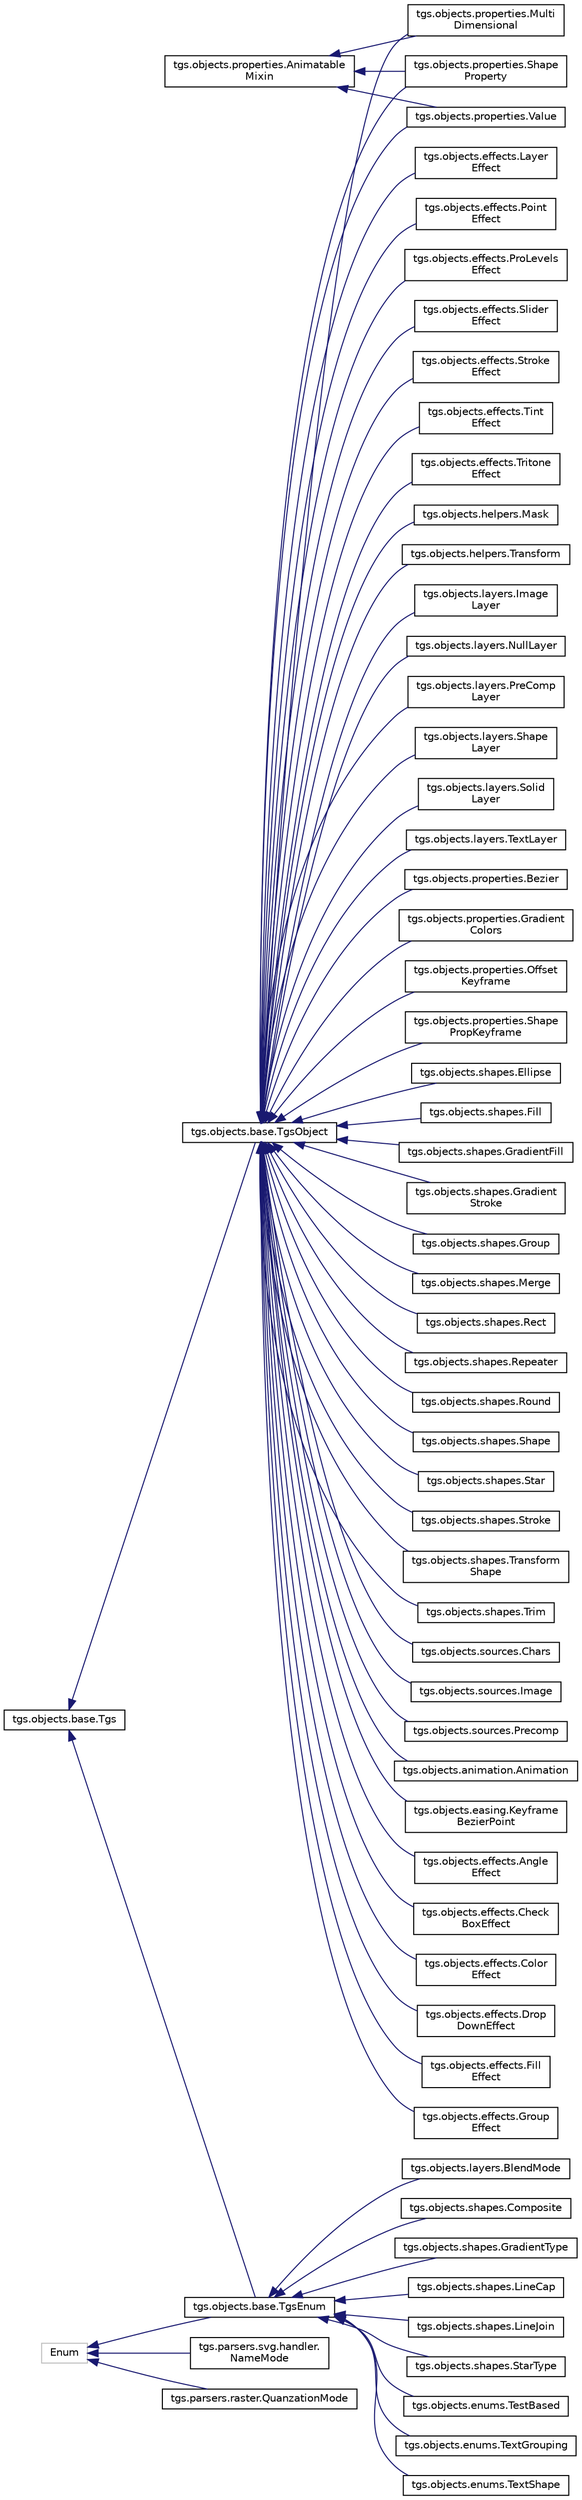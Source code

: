 digraph "Graphical Class Hierarchy"
{
  edge [fontname="Helvetica",fontsize="10",labelfontname="Helvetica",labelfontsize="10"];
  node [fontname="Helvetica",fontsize="10",shape=record];
  rankdir="LR";
  Node98 [label="tgs.objects.properties.Animatable\lMixin",height=0.2,width=0.4,color="black", fillcolor="white", style="filled",URL="$classtgs_1_1objects_1_1properties_1_1AnimatableMixin.html"];
  Node98 -> Node37 [dir="back",color="midnightblue",fontsize="10",style="solid",fontname="Helvetica"];
  Node37 [label="tgs.objects.properties.Multi\lDimensional",height=0.2,width=0.4,color="black", fillcolor="white", style="filled",URL="$classtgs_1_1objects_1_1properties_1_1MultiDimensional.html"];
  Node98 -> Node39 [dir="back",color="midnightblue",fontsize="10",style="solid",fontname="Helvetica"];
  Node39 [label="tgs.objects.properties.Shape\lProperty",height=0.2,width=0.4,color="black", fillcolor="white", style="filled",URL="$classtgs_1_1objects_1_1properties_1_1ShapeProperty.html"];
  Node98 -> Node41 [dir="back",color="midnightblue",fontsize="10",style="solid",fontname="Helvetica"];
  Node41 [label="tgs.objects.properties.Value",height=0.2,width=0.4,color="black", fillcolor="white", style="filled",URL="$classtgs_1_1objects_1_1properties_1_1Value.html"];
  Node87 [label="Enum",height=0.2,width=0.4,color="grey75", fillcolor="white", style="filled"];
  Node87 -> Node1 [dir="back",color="midnightblue",fontsize="10",style="solid",fontname="Helvetica"];
  Node1 [label="tgs.objects.base.TgsEnum",height=0.2,width=0.4,color="black", fillcolor="white", style="filled",URL="$classtgs_1_1objects_1_1base_1_1TgsEnum.html"];
  Node1 -> Node2 [dir="back",color="midnightblue",fontsize="10",style="solid",fontname="Helvetica"];
  Node2 [label="tgs.objects.enums.TestBased",height=0.2,width=0.4,color="black", fillcolor="white", style="filled",URL="$classtgs_1_1objects_1_1enums_1_1TestBased.html"];
  Node1 -> Node3 [dir="back",color="midnightblue",fontsize="10",style="solid",fontname="Helvetica"];
  Node3 [label="tgs.objects.enums.TextGrouping",height=0.2,width=0.4,color="black", fillcolor="white", style="filled",URL="$classtgs_1_1objects_1_1enums_1_1TextGrouping.html"];
  Node1 -> Node4 [dir="back",color="midnightblue",fontsize="10",style="solid",fontname="Helvetica"];
  Node4 [label="tgs.objects.enums.TextShape",height=0.2,width=0.4,color="black", fillcolor="white", style="filled",URL="$classtgs_1_1objects_1_1enums_1_1TextShape.html"];
  Node1 -> Node5 [dir="back",color="midnightblue",fontsize="10",style="solid",fontname="Helvetica"];
  Node5 [label="tgs.objects.layers.BlendMode",height=0.2,width=0.4,color="black", fillcolor="white", style="filled",URL="$classtgs_1_1objects_1_1layers_1_1BlendMode.html"];
  Node1 -> Node6 [dir="back",color="midnightblue",fontsize="10",style="solid",fontname="Helvetica"];
  Node6 [label="tgs.objects.shapes.Composite",height=0.2,width=0.4,color="black", fillcolor="white", style="filled",URL="$classtgs_1_1objects_1_1shapes_1_1Composite.html"];
  Node1 -> Node7 [dir="back",color="midnightblue",fontsize="10",style="solid",fontname="Helvetica"];
  Node7 [label="tgs.objects.shapes.GradientType",height=0.2,width=0.4,color="black", fillcolor="white", style="filled",URL="$classtgs_1_1objects_1_1shapes_1_1GradientType.html"];
  Node1 -> Node8 [dir="back",color="midnightblue",fontsize="10",style="solid",fontname="Helvetica"];
  Node8 [label="tgs.objects.shapes.LineCap",height=0.2,width=0.4,color="black", fillcolor="white", style="filled",URL="$classtgs_1_1objects_1_1shapes_1_1LineCap.html"];
  Node1 -> Node9 [dir="back",color="midnightblue",fontsize="10",style="solid",fontname="Helvetica"];
  Node9 [label="tgs.objects.shapes.LineJoin",height=0.2,width=0.4,color="black", fillcolor="white", style="filled",URL="$classtgs_1_1objects_1_1shapes_1_1LineJoin.html"];
  Node1 -> Node10 [dir="back",color="midnightblue",fontsize="10",style="solid",fontname="Helvetica"];
  Node10 [label="tgs.objects.shapes.StarType",height=0.2,width=0.4,color="black", fillcolor="white", style="filled",URL="$classtgs_1_1objects_1_1shapes_1_1StarType.html"];
  Node87 -> Node88 [dir="back",color="midnightblue",fontsize="10",style="solid",fontname="Helvetica"];
  Node88 [label="tgs.parsers.raster.QuanzationMode",height=0.2,width=0.4,color="black", fillcolor="white", style="filled",URL="$classtgs_1_1parsers_1_1raster_1_1QuanzationMode.html"];
  Node87 -> Node89 [dir="back",color="midnightblue",fontsize="10",style="solid",fontname="Helvetica"];
  Node89 [label="tgs.parsers.svg.handler.\lNameMode",height=0.2,width=0.4,color="black", fillcolor="white", style="filled",URL="$classtgs_1_1parsers_1_1svg_1_1handler_1_1NameMode.html"];
  Node0 [label="tgs.objects.base.Tgs",height=0.2,width=0.4,color="black", fillcolor="white", style="filled",URL="$classtgs_1_1objects_1_1base_1_1Tgs.html"];
  Node0 -> Node1 [dir="back",color="midnightblue",fontsize="10",style="solid",fontname="Helvetica"];
  Node0 -> Node11 [dir="back",color="midnightblue",fontsize="10",style="solid",fontname="Helvetica"];
  Node11 [label="tgs.objects.base.TgsObject",height=0.2,width=0.4,color="black", fillcolor="white", style="filled",URL="$classtgs_1_1objects_1_1base_1_1TgsObject.html"];
  Node11 -> Node12 [dir="back",color="midnightblue",fontsize="10",style="solid",fontname="Helvetica"];
  Node12 [label="tgs.objects.animation.Animation",height=0.2,width=0.4,color="black", fillcolor="white", style="filled",URL="$classtgs_1_1objects_1_1animation_1_1Animation.html"];
  Node11 -> Node13 [dir="back",color="midnightblue",fontsize="10",style="solid",fontname="Helvetica"];
  Node13 [label="tgs.objects.easing.Keyframe\lBezierPoint",height=0.2,width=0.4,color="black", fillcolor="white", style="filled",URL="$classtgs_1_1objects_1_1easing_1_1KeyframeBezierPoint.html"];
  Node11 -> Node14 [dir="back",color="midnightblue",fontsize="10",style="solid",fontname="Helvetica"];
  Node14 [label="tgs.objects.effects.Angle\lEffect",height=0.2,width=0.4,color="black", fillcolor="white", style="filled",URL="$classtgs_1_1objects_1_1effects_1_1AngleEffect.html"];
  Node11 -> Node15 [dir="back",color="midnightblue",fontsize="10",style="solid",fontname="Helvetica"];
  Node15 [label="tgs.objects.effects.Check\lBoxEffect",height=0.2,width=0.4,color="black", fillcolor="white", style="filled",URL="$classtgs_1_1objects_1_1effects_1_1CheckBoxEffect.html"];
  Node11 -> Node16 [dir="back",color="midnightblue",fontsize="10",style="solid",fontname="Helvetica"];
  Node16 [label="tgs.objects.effects.Color\lEffect",height=0.2,width=0.4,color="black", fillcolor="white", style="filled",URL="$classtgs_1_1objects_1_1effects_1_1ColorEffect.html"];
  Node11 -> Node17 [dir="back",color="midnightblue",fontsize="10",style="solid",fontname="Helvetica"];
  Node17 [label="tgs.objects.effects.Drop\lDownEffect",height=0.2,width=0.4,color="black", fillcolor="white", style="filled",URL="$classtgs_1_1objects_1_1effects_1_1DropDownEffect.html"];
  Node11 -> Node18 [dir="back",color="midnightblue",fontsize="10",style="solid",fontname="Helvetica"];
  Node18 [label="tgs.objects.effects.Fill\lEffect",height=0.2,width=0.4,color="black", fillcolor="white", style="filled",URL="$classtgs_1_1objects_1_1effects_1_1FillEffect.html"];
  Node11 -> Node19 [dir="back",color="midnightblue",fontsize="10",style="solid",fontname="Helvetica"];
  Node19 [label="tgs.objects.effects.Group\lEffect",height=0.2,width=0.4,color="black", fillcolor="white", style="filled",URL="$classtgs_1_1objects_1_1effects_1_1GroupEffect.html"];
  Node11 -> Node20 [dir="back",color="midnightblue",fontsize="10",style="solid",fontname="Helvetica"];
  Node20 [label="tgs.objects.effects.Layer\lEffect",height=0.2,width=0.4,color="black", fillcolor="white", style="filled",URL="$classtgs_1_1objects_1_1effects_1_1LayerEffect.html"];
  Node11 -> Node21 [dir="back",color="midnightblue",fontsize="10",style="solid",fontname="Helvetica"];
  Node21 [label="tgs.objects.effects.Point\lEffect",height=0.2,width=0.4,color="black", fillcolor="white", style="filled",URL="$classtgs_1_1objects_1_1effects_1_1PointEffect.html"];
  Node11 -> Node22 [dir="back",color="midnightblue",fontsize="10",style="solid",fontname="Helvetica"];
  Node22 [label="tgs.objects.effects.ProLevels\lEffect",height=0.2,width=0.4,color="black", fillcolor="white", style="filled",URL="$classtgs_1_1objects_1_1effects_1_1ProLevelsEffect.html"];
  Node11 -> Node23 [dir="back",color="midnightblue",fontsize="10",style="solid",fontname="Helvetica"];
  Node23 [label="tgs.objects.effects.Slider\lEffect",height=0.2,width=0.4,color="black", fillcolor="white", style="filled",URL="$classtgs_1_1objects_1_1effects_1_1SliderEffect.html"];
  Node11 -> Node24 [dir="back",color="midnightblue",fontsize="10",style="solid",fontname="Helvetica"];
  Node24 [label="tgs.objects.effects.Stroke\lEffect",height=0.2,width=0.4,color="black", fillcolor="white", style="filled",URL="$classtgs_1_1objects_1_1effects_1_1StrokeEffect.html"];
  Node11 -> Node25 [dir="back",color="midnightblue",fontsize="10",style="solid",fontname="Helvetica"];
  Node25 [label="tgs.objects.effects.Tint\lEffect",height=0.2,width=0.4,color="black", fillcolor="white", style="filled",URL="$classtgs_1_1objects_1_1effects_1_1TintEffect.html"];
  Node11 -> Node26 [dir="back",color="midnightblue",fontsize="10",style="solid",fontname="Helvetica"];
  Node26 [label="tgs.objects.effects.Tritone\lEffect",height=0.2,width=0.4,color="black", fillcolor="white", style="filled",URL="$classtgs_1_1objects_1_1effects_1_1TritoneEffect.html"];
  Node11 -> Node27 [dir="back",color="midnightblue",fontsize="10",style="solid",fontname="Helvetica"];
  Node27 [label="tgs.objects.helpers.Mask",height=0.2,width=0.4,color="black", fillcolor="white", style="filled",URL="$classtgs_1_1objects_1_1helpers_1_1Mask.html"];
  Node11 -> Node28 [dir="back",color="midnightblue",fontsize="10",style="solid",fontname="Helvetica"];
  Node28 [label="tgs.objects.helpers.Transform",height=0.2,width=0.4,color="black", fillcolor="white", style="filled",URL="$classtgs_1_1objects_1_1helpers_1_1Transform.html"];
  Node11 -> Node29 [dir="back",color="midnightblue",fontsize="10",style="solid",fontname="Helvetica"];
  Node29 [label="tgs.objects.layers.Image\lLayer",height=0.2,width=0.4,color="black", fillcolor="white", style="filled",URL="$classtgs_1_1objects_1_1layers_1_1ImageLayer.html"];
  Node11 -> Node30 [dir="back",color="midnightblue",fontsize="10",style="solid",fontname="Helvetica"];
  Node30 [label="tgs.objects.layers.NullLayer",height=0.2,width=0.4,color="black", fillcolor="white", style="filled",URL="$classtgs_1_1objects_1_1layers_1_1NullLayer.html"];
  Node11 -> Node31 [dir="back",color="midnightblue",fontsize="10",style="solid",fontname="Helvetica"];
  Node31 [label="tgs.objects.layers.PreComp\lLayer",height=0.2,width=0.4,color="black", fillcolor="white", style="filled",URL="$classtgs_1_1objects_1_1layers_1_1PreCompLayer.html"];
  Node11 -> Node32 [dir="back",color="midnightblue",fontsize="10",style="solid",fontname="Helvetica"];
  Node32 [label="tgs.objects.layers.Shape\lLayer",height=0.2,width=0.4,color="black", fillcolor="white", style="filled",URL="$classtgs_1_1objects_1_1layers_1_1ShapeLayer.html"];
  Node11 -> Node33 [dir="back",color="midnightblue",fontsize="10",style="solid",fontname="Helvetica"];
  Node33 [label="tgs.objects.layers.Solid\lLayer",height=0.2,width=0.4,color="black", fillcolor="white", style="filled",URL="$classtgs_1_1objects_1_1layers_1_1SolidLayer.html"];
  Node11 -> Node34 [dir="back",color="midnightblue",fontsize="10",style="solid",fontname="Helvetica"];
  Node34 [label="tgs.objects.layers.TextLayer",height=0.2,width=0.4,color="black", fillcolor="white", style="filled",URL="$classtgs_1_1objects_1_1layers_1_1TextLayer.html"];
  Node11 -> Node35 [dir="back",color="midnightblue",fontsize="10",style="solid",fontname="Helvetica"];
  Node35 [label="tgs.objects.properties.Bezier",height=0.2,width=0.4,color="black", fillcolor="white", style="filled",URL="$classtgs_1_1objects_1_1properties_1_1Bezier.html"];
  Node11 -> Node36 [dir="back",color="midnightblue",fontsize="10",style="solid",fontname="Helvetica"];
  Node36 [label="tgs.objects.properties.Gradient\lColors",height=0.2,width=0.4,color="black", fillcolor="white", style="filled",URL="$classtgs_1_1objects_1_1properties_1_1GradientColors.html"];
  Node11 -> Node37 [dir="back",color="midnightblue",fontsize="10",style="solid",fontname="Helvetica"];
  Node11 -> Node38 [dir="back",color="midnightblue",fontsize="10",style="solid",fontname="Helvetica"];
  Node38 [label="tgs.objects.properties.Offset\lKeyframe",height=0.2,width=0.4,color="black", fillcolor="white", style="filled",URL="$classtgs_1_1objects_1_1properties_1_1OffsetKeyframe.html"];
  Node11 -> Node39 [dir="back",color="midnightblue",fontsize="10",style="solid",fontname="Helvetica"];
  Node11 -> Node40 [dir="back",color="midnightblue",fontsize="10",style="solid",fontname="Helvetica"];
  Node40 [label="tgs.objects.properties.Shape\lPropKeyframe",height=0.2,width=0.4,color="black", fillcolor="white", style="filled",URL="$classtgs_1_1objects_1_1properties_1_1ShapePropKeyframe.html"];
  Node11 -> Node41 [dir="back",color="midnightblue",fontsize="10",style="solid",fontname="Helvetica"];
  Node11 -> Node42 [dir="back",color="midnightblue",fontsize="10",style="solid",fontname="Helvetica"];
  Node42 [label="tgs.objects.shapes.Ellipse",height=0.2,width=0.4,color="black", fillcolor="white", style="filled",URL="$classtgs_1_1objects_1_1shapes_1_1Ellipse.html"];
  Node11 -> Node43 [dir="back",color="midnightblue",fontsize="10",style="solid",fontname="Helvetica"];
  Node43 [label="tgs.objects.shapes.Fill",height=0.2,width=0.4,color="black", fillcolor="white", style="filled",URL="$classtgs_1_1objects_1_1shapes_1_1Fill.html"];
  Node11 -> Node44 [dir="back",color="midnightblue",fontsize="10",style="solid",fontname="Helvetica"];
  Node44 [label="tgs.objects.shapes.GradientFill",height=0.2,width=0.4,color="black", fillcolor="white", style="filled",URL="$classtgs_1_1objects_1_1shapes_1_1GradientFill.html"];
  Node11 -> Node45 [dir="back",color="midnightblue",fontsize="10",style="solid",fontname="Helvetica"];
  Node45 [label="tgs.objects.shapes.Gradient\lStroke",height=0.2,width=0.4,color="black", fillcolor="white", style="filled",URL="$classtgs_1_1objects_1_1shapes_1_1GradientStroke.html"];
  Node11 -> Node46 [dir="back",color="midnightblue",fontsize="10",style="solid",fontname="Helvetica"];
  Node46 [label="tgs.objects.shapes.Group",height=0.2,width=0.4,color="black", fillcolor="white", style="filled",URL="$classtgs_1_1objects_1_1shapes_1_1Group.html"];
  Node11 -> Node47 [dir="back",color="midnightblue",fontsize="10",style="solid",fontname="Helvetica"];
  Node47 [label="tgs.objects.shapes.Merge",height=0.2,width=0.4,color="black", fillcolor="white", style="filled",URL="$classtgs_1_1objects_1_1shapes_1_1Merge.html"];
  Node11 -> Node48 [dir="back",color="midnightblue",fontsize="10",style="solid",fontname="Helvetica"];
  Node48 [label="tgs.objects.shapes.Rect",height=0.2,width=0.4,color="black", fillcolor="white", style="filled",URL="$classtgs_1_1objects_1_1shapes_1_1Rect.html"];
  Node11 -> Node49 [dir="back",color="midnightblue",fontsize="10",style="solid",fontname="Helvetica"];
  Node49 [label="tgs.objects.shapes.Repeater",height=0.2,width=0.4,color="black", fillcolor="white", style="filled",URL="$classtgs_1_1objects_1_1shapes_1_1Repeater.html"];
  Node11 -> Node50 [dir="back",color="midnightblue",fontsize="10",style="solid",fontname="Helvetica"];
  Node50 [label="tgs.objects.shapes.Round",height=0.2,width=0.4,color="black", fillcolor="white", style="filled",URL="$classtgs_1_1objects_1_1shapes_1_1Round.html"];
  Node11 -> Node51 [dir="back",color="midnightblue",fontsize="10",style="solid",fontname="Helvetica"];
  Node51 [label="tgs.objects.shapes.Shape",height=0.2,width=0.4,color="black", fillcolor="white", style="filled",URL="$classtgs_1_1objects_1_1shapes_1_1Shape.html"];
  Node11 -> Node52 [dir="back",color="midnightblue",fontsize="10",style="solid",fontname="Helvetica"];
  Node52 [label="tgs.objects.shapes.Star",height=0.2,width=0.4,color="black", fillcolor="white", style="filled",URL="$classtgs_1_1objects_1_1shapes_1_1Star.html"];
  Node11 -> Node53 [dir="back",color="midnightblue",fontsize="10",style="solid",fontname="Helvetica"];
  Node53 [label="tgs.objects.shapes.Stroke",height=0.2,width=0.4,color="black", fillcolor="white", style="filled",URL="$classtgs_1_1objects_1_1shapes_1_1Stroke.html"];
  Node11 -> Node54 [dir="back",color="midnightblue",fontsize="10",style="solid",fontname="Helvetica"];
  Node54 [label="tgs.objects.shapes.Transform\lShape",height=0.2,width=0.4,color="black", fillcolor="white", style="filled",URL="$classtgs_1_1objects_1_1shapes_1_1TransformShape.html"];
  Node11 -> Node55 [dir="back",color="midnightblue",fontsize="10",style="solid",fontname="Helvetica"];
  Node55 [label="tgs.objects.shapes.Trim",height=0.2,width=0.4,color="black", fillcolor="white", style="filled",URL="$classtgs_1_1objects_1_1shapes_1_1Trim.html"];
  Node11 -> Node56 [dir="back",color="midnightblue",fontsize="10",style="solid",fontname="Helvetica"];
  Node56 [label="tgs.objects.sources.Chars",height=0.2,width=0.4,color="black", fillcolor="white", style="filled",URL="$classtgs_1_1objects_1_1sources_1_1Chars.html"];
  Node11 -> Node57 [dir="back",color="midnightblue",fontsize="10",style="solid",fontname="Helvetica"];
  Node57 [label="tgs.objects.sources.Image",height=0.2,width=0.4,color="black", fillcolor="white", style="filled",URL="$classtgs_1_1objects_1_1sources_1_1Image.html"];
  Node11 -> Node58 [dir="back",color="midnightblue",fontsize="10",style="solid",fontname="Helvetica"];
  Node58 [label="tgs.objects.sources.Precomp",height=0.2,width=0.4,color="black", fillcolor="white", style="filled",URL="$classtgs_1_1objects_1_1sources_1_1Precomp.html"];
}
